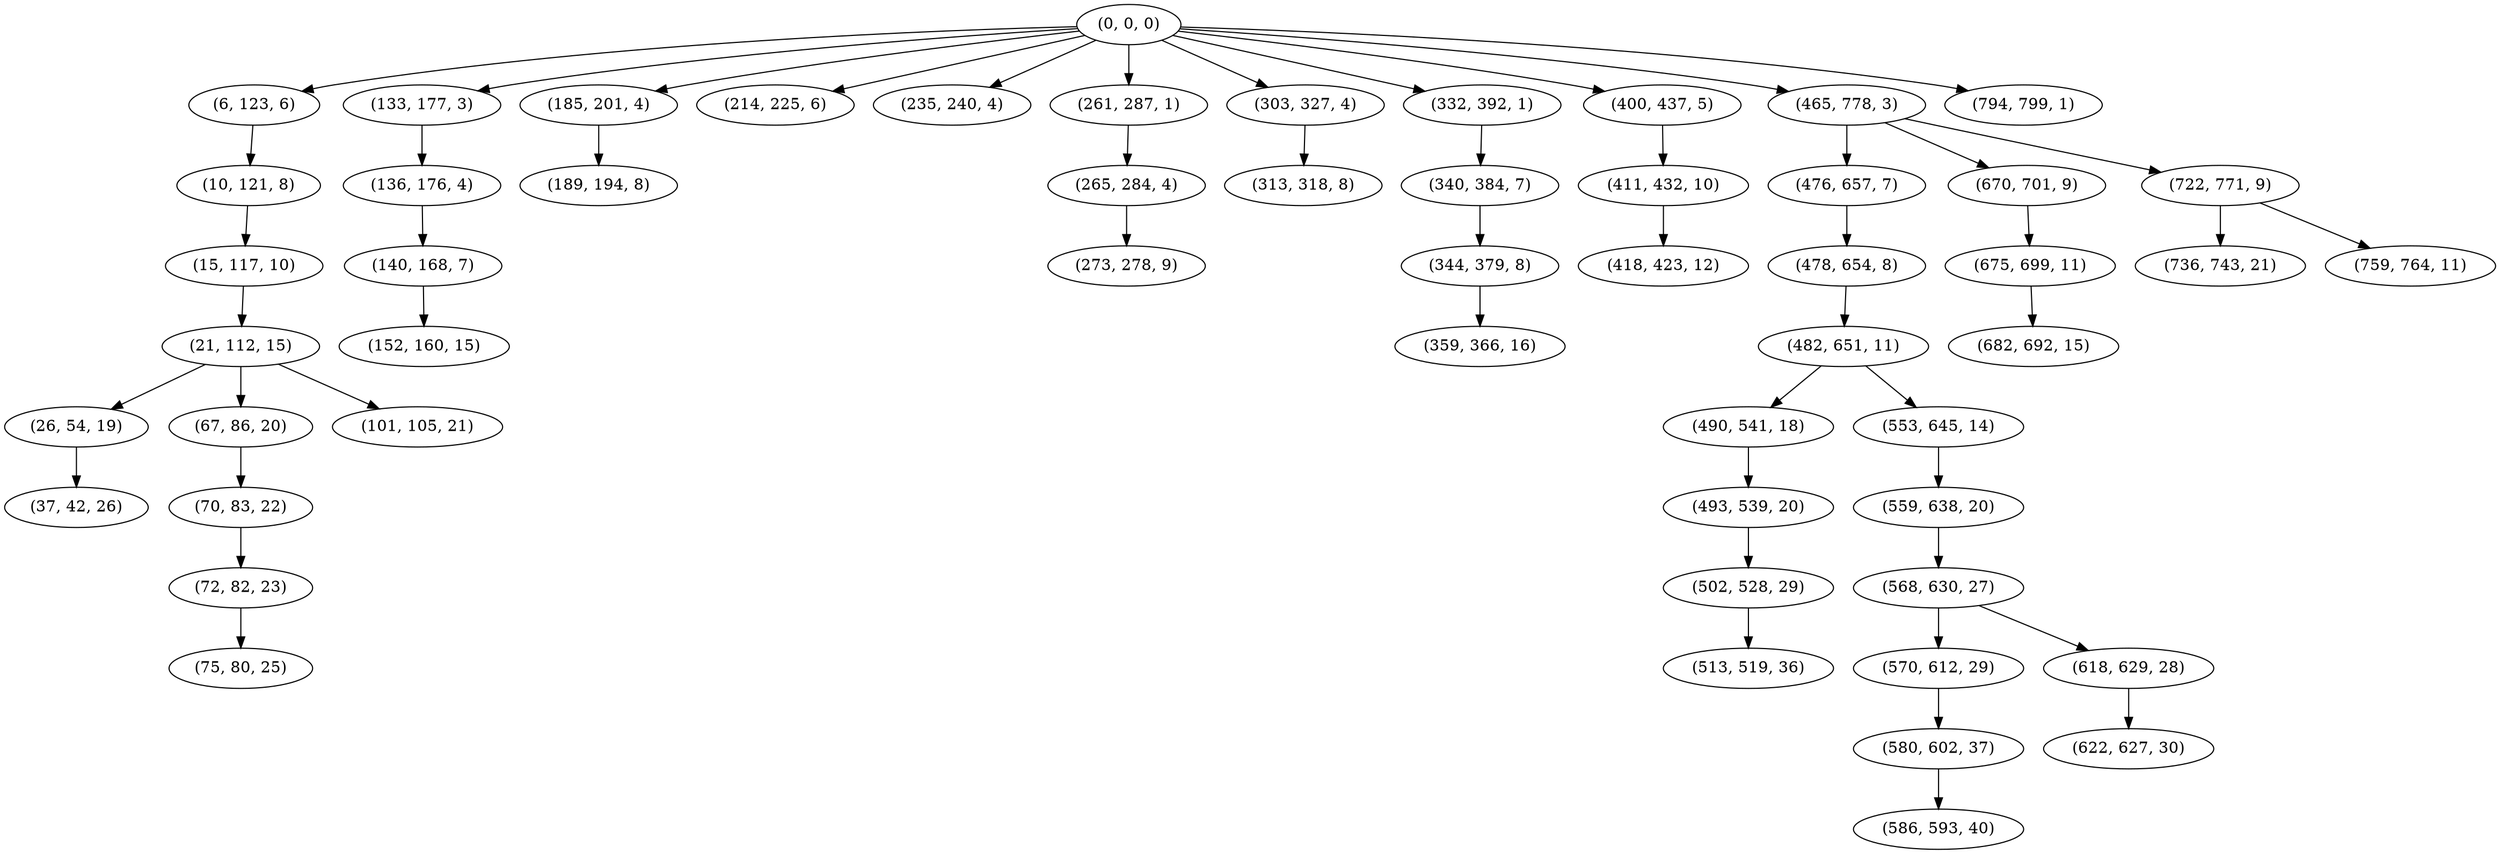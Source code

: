 digraph tree {
    "(0, 0, 0)";
    "(6, 123, 6)";
    "(10, 121, 8)";
    "(15, 117, 10)";
    "(21, 112, 15)";
    "(26, 54, 19)";
    "(37, 42, 26)";
    "(67, 86, 20)";
    "(70, 83, 22)";
    "(72, 82, 23)";
    "(75, 80, 25)";
    "(101, 105, 21)";
    "(133, 177, 3)";
    "(136, 176, 4)";
    "(140, 168, 7)";
    "(152, 160, 15)";
    "(185, 201, 4)";
    "(189, 194, 8)";
    "(214, 225, 6)";
    "(235, 240, 4)";
    "(261, 287, 1)";
    "(265, 284, 4)";
    "(273, 278, 9)";
    "(303, 327, 4)";
    "(313, 318, 8)";
    "(332, 392, 1)";
    "(340, 384, 7)";
    "(344, 379, 8)";
    "(359, 366, 16)";
    "(400, 437, 5)";
    "(411, 432, 10)";
    "(418, 423, 12)";
    "(465, 778, 3)";
    "(476, 657, 7)";
    "(478, 654, 8)";
    "(482, 651, 11)";
    "(490, 541, 18)";
    "(493, 539, 20)";
    "(502, 528, 29)";
    "(513, 519, 36)";
    "(553, 645, 14)";
    "(559, 638, 20)";
    "(568, 630, 27)";
    "(570, 612, 29)";
    "(580, 602, 37)";
    "(586, 593, 40)";
    "(618, 629, 28)";
    "(622, 627, 30)";
    "(670, 701, 9)";
    "(675, 699, 11)";
    "(682, 692, 15)";
    "(722, 771, 9)";
    "(736, 743, 21)";
    "(759, 764, 11)";
    "(794, 799, 1)";
    "(0, 0, 0)" -> "(6, 123, 6)";
    "(0, 0, 0)" -> "(133, 177, 3)";
    "(0, 0, 0)" -> "(185, 201, 4)";
    "(0, 0, 0)" -> "(214, 225, 6)";
    "(0, 0, 0)" -> "(235, 240, 4)";
    "(0, 0, 0)" -> "(261, 287, 1)";
    "(0, 0, 0)" -> "(303, 327, 4)";
    "(0, 0, 0)" -> "(332, 392, 1)";
    "(0, 0, 0)" -> "(400, 437, 5)";
    "(0, 0, 0)" -> "(465, 778, 3)";
    "(0, 0, 0)" -> "(794, 799, 1)";
    "(6, 123, 6)" -> "(10, 121, 8)";
    "(10, 121, 8)" -> "(15, 117, 10)";
    "(15, 117, 10)" -> "(21, 112, 15)";
    "(21, 112, 15)" -> "(26, 54, 19)";
    "(21, 112, 15)" -> "(67, 86, 20)";
    "(21, 112, 15)" -> "(101, 105, 21)";
    "(26, 54, 19)" -> "(37, 42, 26)";
    "(67, 86, 20)" -> "(70, 83, 22)";
    "(70, 83, 22)" -> "(72, 82, 23)";
    "(72, 82, 23)" -> "(75, 80, 25)";
    "(133, 177, 3)" -> "(136, 176, 4)";
    "(136, 176, 4)" -> "(140, 168, 7)";
    "(140, 168, 7)" -> "(152, 160, 15)";
    "(185, 201, 4)" -> "(189, 194, 8)";
    "(261, 287, 1)" -> "(265, 284, 4)";
    "(265, 284, 4)" -> "(273, 278, 9)";
    "(303, 327, 4)" -> "(313, 318, 8)";
    "(332, 392, 1)" -> "(340, 384, 7)";
    "(340, 384, 7)" -> "(344, 379, 8)";
    "(344, 379, 8)" -> "(359, 366, 16)";
    "(400, 437, 5)" -> "(411, 432, 10)";
    "(411, 432, 10)" -> "(418, 423, 12)";
    "(465, 778, 3)" -> "(476, 657, 7)";
    "(465, 778, 3)" -> "(670, 701, 9)";
    "(465, 778, 3)" -> "(722, 771, 9)";
    "(476, 657, 7)" -> "(478, 654, 8)";
    "(478, 654, 8)" -> "(482, 651, 11)";
    "(482, 651, 11)" -> "(490, 541, 18)";
    "(482, 651, 11)" -> "(553, 645, 14)";
    "(490, 541, 18)" -> "(493, 539, 20)";
    "(493, 539, 20)" -> "(502, 528, 29)";
    "(502, 528, 29)" -> "(513, 519, 36)";
    "(553, 645, 14)" -> "(559, 638, 20)";
    "(559, 638, 20)" -> "(568, 630, 27)";
    "(568, 630, 27)" -> "(570, 612, 29)";
    "(568, 630, 27)" -> "(618, 629, 28)";
    "(570, 612, 29)" -> "(580, 602, 37)";
    "(580, 602, 37)" -> "(586, 593, 40)";
    "(618, 629, 28)" -> "(622, 627, 30)";
    "(670, 701, 9)" -> "(675, 699, 11)";
    "(675, 699, 11)" -> "(682, 692, 15)";
    "(722, 771, 9)" -> "(736, 743, 21)";
    "(722, 771, 9)" -> "(759, 764, 11)";
}
